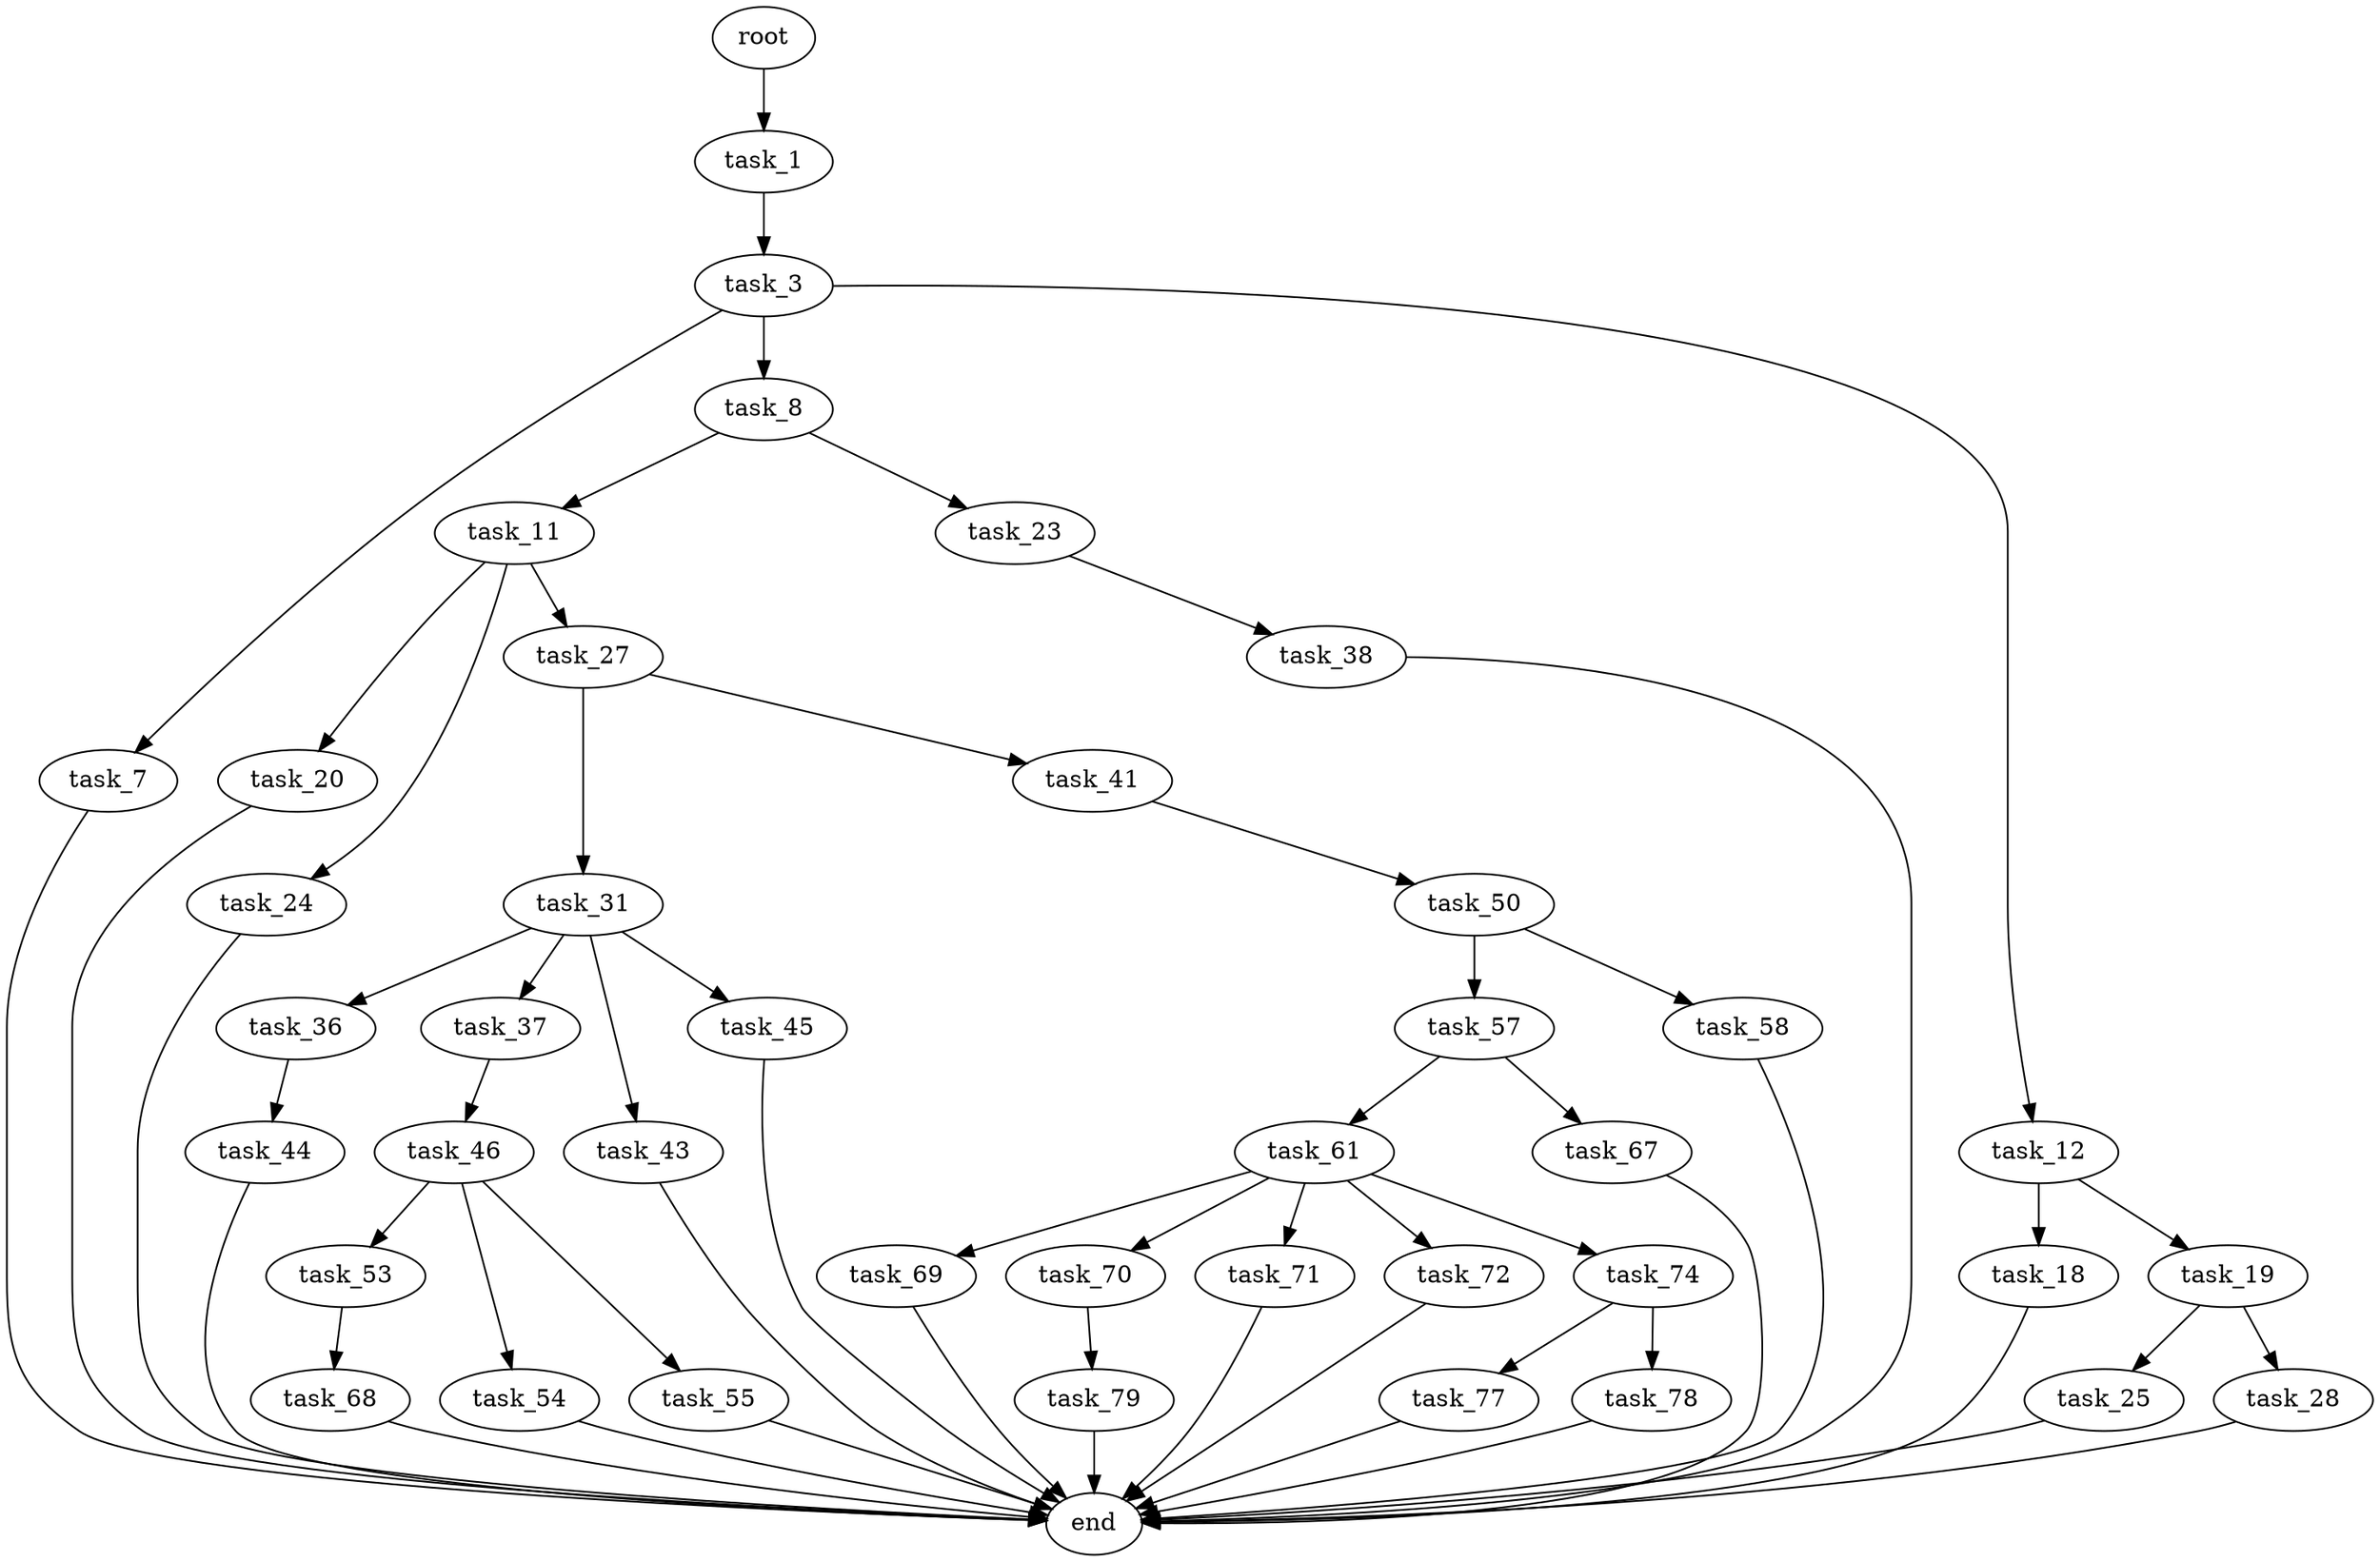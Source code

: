 digraph G {
  root [size="0.000000"];
  task_1 [size="231928233984.000000"];
  task_3 [size="40180105008.000000"];
  task_7 [size="351716116347.000000"];
  task_8 [size="549755813888.000000"];
  task_12 [size="15868391680.000000"];
  end [size="0.000000"];
  task_11 [size="549755813888.000000"];
  task_23 [size="810718498791.000000"];
  task_20 [size="28991029248.000000"];
  task_24 [size="28991029248.000000"];
  task_27 [size="547622872.000000"];
  task_18 [size="28991029248.000000"];
  task_19 [size="28991029248.000000"];
  task_25 [size="880755348478.000000"];
  task_28 [size="134217728000.000000"];
  task_38 [size="36856202169.000000"];
  task_31 [size="3296546434.000000"];
  task_41 [size="231928233984.000000"];
  task_36 [size="8589934592.000000"];
  task_37 [size="3892442036.000000"];
  task_43 [size="8399566820.000000"];
  task_45 [size="28991029248.000000"];
  task_44 [size="25695137110.000000"];
  task_46 [size="18592622192.000000"];
  task_50 [size="134217728000.000000"];
  task_53 [size="413746467547.000000"];
  task_54 [size="231928233984.000000"];
  task_55 [size="534723904372.000000"];
  task_57 [size="1073741824000.000000"];
  task_58 [size="1785791801.000000"];
  task_68 [size="8589934592.000000"];
  task_61 [size="671624330572.000000"];
  task_67 [size="1579596524.000000"];
  task_69 [size="436513014496.000000"];
  task_70 [size="474671984347.000000"];
  task_71 [size="28991029248.000000"];
  task_72 [size="549755813888.000000"];
  task_74 [size="6632537076.000000"];
  task_79 [size="1073741824000.000000"];
  task_77 [size="8589934592.000000"];
  task_78 [size="68719476736.000000"];

  root -> task_1 [size="1.000000"];
  task_1 -> task_3 [size="301989888.000000"];
  task_3 -> task_7 [size="75497472.000000"];
  task_3 -> task_8 [size="75497472.000000"];
  task_3 -> task_12 [size="75497472.000000"];
  task_7 -> end [size="1.000000"];
  task_8 -> task_11 [size="536870912.000000"];
  task_8 -> task_23 [size="536870912.000000"];
  task_12 -> task_18 [size="679477248.000000"];
  task_12 -> task_19 [size="679477248.000000"];
  task_11 -> task_20 [size="536870912.000000"];
  task_11 -> task_24 [size="536870912.000000"];
  task_11 -> task_27 [size="536870912.000000"];
  task_23 -> task_38 [size="838860800.000000"];
  task_20 -> end [size="1.000000"];
  task_24 -> end [size="1.000000"];
  task_27 -> task_31 [size="33554432.000000"];
  task_27 -> task_41 [size="33554432.000000"];
  task_18 -> end [size="1.000000"];
  task_19 -> task_25 [size="75497472.000000"];
  task_19 -> task_28 [size="75497472.000000"];
  task_25 -> end [size="1.000000"];
  task_28 -> end [size="1.000000"];
  task_38 -> end [size="1.000000"];
  task_31 -> task_36 [size="209715200.000000"];
  task_31 -> task_37 [size="209715200.000000"];
  task_31 -> task_43 [size="209715200.000000"];
  task_31 -> task_45 [size="209715200.000000"];
  task_41 -> task_50 [size="301989888.000000"];
  task_36 -> task_44 [size="33554432.000000"];
  task_37 -> task_46 [size="75497472.000000"];
  task_43 -> end [size="1.000000"];
  task_45 -> end [size="1.000000"];
  task_44 -> end [size="1.000000"];
  task_46 -> task_53 [size="411041792.000000"];
  task_46 -> task_54 [size="411041792.000000"];
  task_46 -> task_55 [size="411041792.000000"];
  task_50 -> task_57 [size="209715200.000000"];
  task_50 -> task_58 [size="209715200.000000"];
  task_53 -> task_68 [size="301989888.000000"];
  task_54 -> end [size="1.000000"];
  task_55 -> end [size="1.000000"];
  task_57 -> task_61 [size="838860800.000000"];
  task_57 -> task_67 [size="838860800.000000"];
  task_58 -> end [size="1.000000"];
  task_68 -> end [size="1.000000"];
  task_61 -> task_69 [size="536870912.000000"];
  task_61 -> task_70 [size="536870912.000000"];
  task_61 -> task_71 [size="536870912.000000"];
  task_61 -> task_72 [size="536870912.000000"];
  task_61 -> task_74 [size="536870912.000000"];
  task_67 -> end [size="1.000000"];
  task_69 -> end [size="1.000000"];
  task_70 -> task_79 [size="411041792.000000"];
  task_71 -> end [size="1.000000"];
  task_72 -> end [size="1.000000"];
  task_74 -> task_77 [size="536870912.000000"];
  task_74 -> task_78 [size="536870912.000000"];
  task_79 -> end [size="1.000000"];
  task_77 -> end [size="1.000000"];
  task_78 -> end [size="1.000000"];
}
